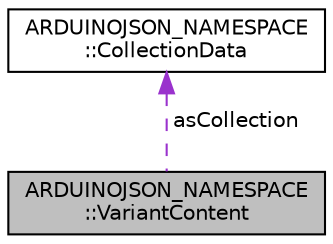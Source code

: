 digraph "ARDUINOJSON_NAMESPACE::VariantContent"
{
 // LATEX_PDF_SIZE
  edge [fontname="Helvetica",fontsize="10",labelfontname="Helvetica",labelfontsize="10"];
  node [fontname="Helvetica",fontsize="10",shape=record];
  Node1 [label="ARDUINOJSON_NAMESPACE\l::VariantContent",height=0.2,width=0.4,color="black", fillcolor="grey75", style="filled", fontcolor="black",tooltip=" "];
  Node2 -> Node1 [dir="back",color="darkorchid3",fontsize="10",style="dashed",label=" asCollection" ];
  Node2 [label="ARDUINOJSON_NAMESPACE\l::CollectionData",height=0.2,width=0.4,color="black", fillcolor="white", style="filled",URL="$classARDUINOJSON__NAMESPACE_1_1CollectionData.html",tooltip=" "];
}
